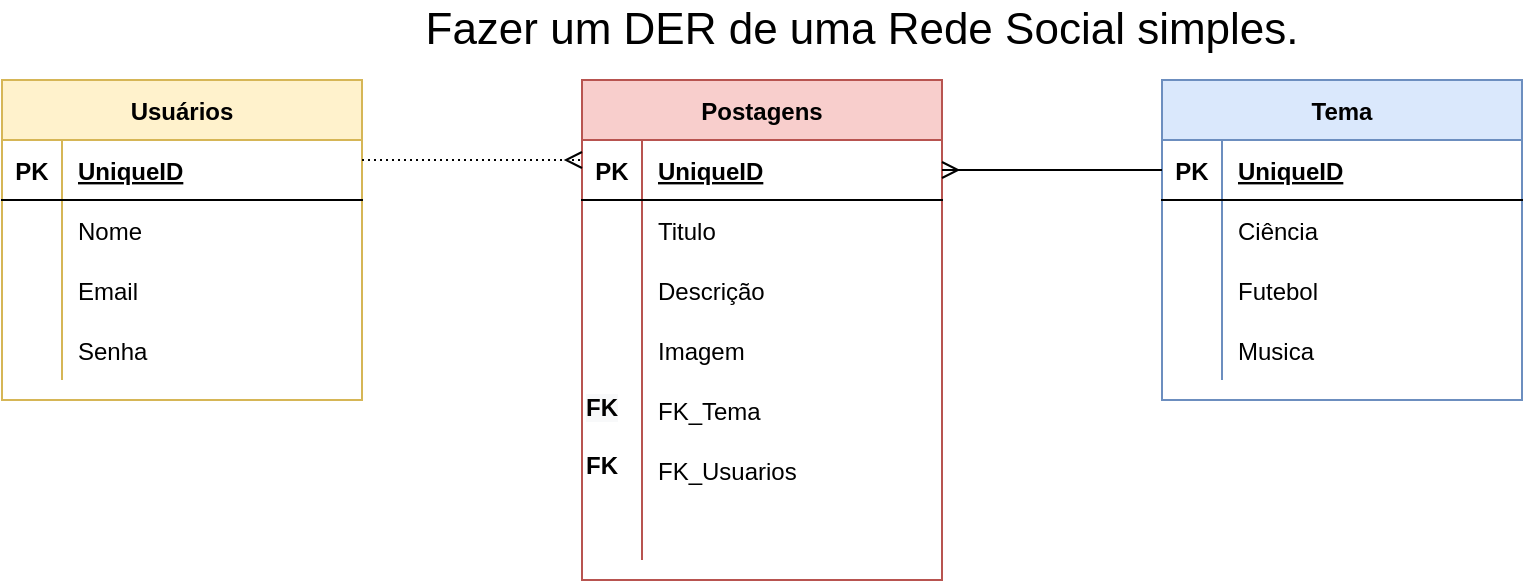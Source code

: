 <mxfile version="17.4.3" type="google"><diagram id="HPmLnWr25aQb60FKQu7h" name="Page-1"><mxGraphModel grid="1" page="1" gridSize="10" guides="1" tooltips="1" connect="1" arrows="1" fold="1" pageScale="1" pageWidth="827" pageHeight="1169" math="0" shadow="0"><root><mxCell id="0"/><mxCell id="1" parent="0"/><mxCell id="QPJyir9FGtVuFWIpmqn8-1" value="Usuários" style="shape=table;startSize=30;container=1;collapsible=1;childLayout=tableLayout;fixedRows=1;rowLines=0;fontStyle=1;align=center;resizeLast=1;fillColor=#fff2cc;strokeColor=#d6b656;" vertex="1" parent="1"><mxGeometry x="40" y="40" width="180" height="160" as="geometry"/></mxCell><mxCell id="QPJyir9FGtVuFWIpmqn8-2" value="" style="shape=tableRow;horizontal=0;startSize=0;swimlaneHead=0;swimlaneBody=0;fillColor=none;collapsible=0;dropTarget=0;points=[[0,0.5],[1,0.5]];portConstraint=eastwest;top=0;left=0;right=0;bottom=1;" vertex="1" parent="QPJyir9FGtVuFWIpmqn8-1"><mxGeometry y="30" width="180" height="30" as="geometry"/></mxCell><mxCell id="QPJyir9FGtVuFWIpmqn8-3" value="PK" style="shape=partialRectangle;connectable=0;fillColor=none;top=0;left=0;bottom=0;right=0;fontStyle=1;overflow=hidden;" vertex="1" parent="QPJyir9FGtVuFWIpmqn8-2"><mxGeometry width="30" height="30" as="geometry"><mxRectangle width="30" height="30" as="alternateBounds"/></mxGeometry></mxCell><mxCell id="QPJyir9FGtVuFWIpmqn8-4" value="UniqueID" style="shape=partialRectangle;connectable=0;fillColor=none;top=0;left=0;bottom=0;right=0;align=left;spacingLeft=6;fontStyle=5;overflow=hidden;" vertex="1" parent="QPJyir9FGtVuFWIpmqn8-2"><mxGeometry x="30" width="150" height="30" as="geometry"><mxRectangle width="150" height="30" as="alternateBounds"/></mxGeometry></mxCell><mxCell id="QPJyir9FGtVuFWIpmqn8-5" value="" style="shape=tableRow;horizontal=0;startSize=0;swimlaneHead=0;swimlaneBody=0;fillColor=none;collapsible=0;dropTarget=0;points=[[0,0.5],[1,0.5]];portConstraint=eastwest;top=0;left=0;right=0;bottom=0;" vertex="1" parent="QPJyir9FGtVuFWIpmqn8-1"><mxGeometry y="60" width="180" height="30" as="geometry"/></mxCell><mxCell id="QPJyir9FGtVuFWIpmqn8-6" value="" style="shape=partialRectangle;connectable=0;fillColor=none;top=0;left=0;bottom=0;right=0;editable=1;overflow=hidden;" vertex="1" parent="QPJyir9FGtVuFWIpmqn8-5"><mxGeometry width="30" height="30" as="geometry"><mxRectangle width="30" height="30" as="alternateBounds"/></mxGeometry></mxCell><mxCell id="QPJyir9FGtVuFWIpmqn8-7" value="Nome" style="shape=partialRectangle;connectable=0;fillColor=none;top=0;left=0;bottom=0;right=0;align=left;spacingLeft=6;overflow=hidden;" vertex="1" parent="QPJyir9FGtVuFWIpmqn8-5"><mxGeometry x="30" width="150" height="30" as="geometry"><mxRectangle width="150" height="30" as="alternateBounds"/></mxGeometry></mxCell><mxCell id="QPJyir9FGtVuFWIpmqn8-8" value="" style="shape=tableRow;horizontal=0;startSize=0;swimlaneHead=0;swimlaneBody=0;fillColor=none;collapsible=0;dropTarget=0;points=[[0,0.5],[1,0.5]];portConstraint=eastwest;top=0;left=0;right=0;bottom=0;" vertex="1" parent="QPJyir9FGtVuFWIpmqn8-1"><mxGeometry y="90" width="180" height="30" as="geometry"/></mxCell><mxCell id="QPJyir9FGtVuFWIpmqn8-9" value="" style="shape=partialRectangle;connectable=0;fillColor=none;top=0;left=0;bottom=0;right=0;editable=1;overflow=hidden;" vertex="1" parent="QPJyir9FGtVuFWIpmqn8-8"><mxGeometry width="30" height="30" as="geometry"><mxRectangle width="30" height="30" as="alternateBounds"/></mxGeometry></mxCell><mxCell id="QPJyir9FGtVuFWIpmqn8-10" value="Email" style="shape=partialRectangle;connectable=0;fillColor=none;top=0;left=0;bottom=0;right=0;align=left;spacingLeft=6;overflow=hidden;" vertex="1" parent="QPJyir9FGtVuFWIpmqn8-8"><mxGeometry x="30" width="150" height="30" as="geometry"><mxRectangle width="150" height="30" as="alternateBounds"/></mxGeometry></mxCell><mxCell id="QPJyir9FGtVuFWIpmqn8-11" value="" style="shape=tableRow;horizontal=0;startSize=0;swimlaneHead=0;swimlaneBody=0;fillColor=none;collapsible=0;dropTarget=0;points=[[0,0.5],[1,0.5]];portConstraint=eastwest;top=0;left=0;right=0;bottom=0;" vertex="1" parent="QPJyir9FGtVuFWIpmqn8-1"><mxGeometry y="120" width="180" height="30" as="geometry"/></mxCell><mxCell id="QPJyir9FGtVuFWIpmqn8-12" value="" style="shape=partialRectangle;connectable=0;fillColor=none;top=0;left=0;bottom=0;right=0;editable=1;overflow=hidden;" vertex="1" parent="QPJyir9FGtVuFWIpmqn8-11"><mxGeometry width="30" height="30" as="geometry"><mxRectangle width="30" height="30" as="alternateBounds"/></mxGeometry></mxCell><mxCell id="QPJyir9FGtVuFWIpmqn8-13" value="Senha" style="shape=partialRectangle;connectable=0;fillColor=none;top=0;left=0;bottom=0;right=0;align=left;spacingLeft=6;overflow=hidden;" vertex="1" parent="QPJyir9FGtVuFWIpmqn8-11"><mxGeometry x="30" width="150" height="30" as="geometry"><mxRectangle width="150" height="30" as="alternateBounds"/></mxGeometry></mxCell><mxCell id="QPJyir9FGtVuFWIpmqn8-14" value="Postagens" style="shape=table;startSize=30;container=1;collapsible=1;childLayout=tableLayout;fixedRows=1;rowLines=0;fontStyle=1;align=center;resizeLast=1;fillColor=#f8cecc;strokeColor=#b85450;" vertex="1" parent="1"><mxGeometry x="330" y="40" width="180" height="250" as="geometry"/></mxCell><mxCell id="QPJyir9FGtVuFWIpmqn8-15" value="" style="shape=tableRow;horizontal=0;startSize=0;swimlaneHead=0;swimlaneBody=0;fillColor=none;collapsible=0;dropTarget=0;points=[[0,0.5],[1,0.5]];portConstraint=eastwest;top=0;left=0;right=0;bottom=1;" vertex="1" parent="QPJyir9FGtVuFWIpmqn8-14"><mxGeometry y="30" width="180" height="30" as="geometry"/></mxCell><mxCell id="QPJyir9FGtVuFWIpmqn8-16" value="PK" style="shape=partialRectangle;connectable=0;fillColor=none;top=0;left=0;bottom=0;right=0;fontStyle=1;overflow=hidden;" vertex="1" parent="QPJyir9FGtVuFWIpmqn8-15"><mxGeometry width="30" height="30" as="geometry"><mxRectangle width="30" height="30" as="alternateBounds"/></mxGeometry></mxCell><mxCell id="QPJyir9FGtVuFWIpmqn8-17" value="UniqueID" style="shape=partialRectangle;connectable=0;fillColor=none;top=0;left=0;bottom=0;right=0;align=left;spacingLeft=6;fontStyle=5;overflow=hidden;" vertex="1" parent="QPJyir9FGtVuFWIpmqn8-15"><mxGeometry x="30" width="150" height="30" as="geometry"><mxRectangle width="150" height="30" as="alternateBounds"/></mxGeometry></mxCell><mxCell id="QPJyir9FGtVuFWIpmqn8-18" value="" style="shape=tableRow;horizontal=0;startSize=0;swimlaneHead=0;swimlaneBody=0;fillColor=none;collapsible=0;dropTarget=0;points=[[0,0.5],[1,0.5]];portConstraint=eastwest;top=0;left=0;right=0;bottom=0;" vertex="1" parent="QPJyir9FGtVuFWIpmqn8-14"><mxGeometry y="60" width="180" height="30" as="geometry"/></mxCell><mxCell id="QPJyir9FGtVuFWIpmqn8-19" value="" style="shape=partialRectangle;connectable=0;fillColor=none;top=0;left=0;bottom=0;right=0;editable=1;overflow=hidden;" vertex="1" parent="QPJyir9FGtVuFWIpmqn8-18"><mxGeometry width="30" height="30" as="geometry"><mxRectangle width="30" height="30" as="alternateBounds"/></mxGeometry></mxCell><mxCell id="QPJyir9FGtVuFWIpmqn8-20" value="Titulo" style="shape=partialRectangle;connectable=0;fillColor=none;top=0;left=0;bottom=0;right=0;align=left;spacingLeft=6;overflow=hidden;" vertex="1" parent="QPJyir9FGtVuFWIpmqn8-18"><mxGeometry x="30" width="150" height="30" as="geometry"><mxRectangle width="150" height="30" as="alternateBounds"/></mxGeometry></mxCell><mxCell id="QPJyir9FGtVuFWIpmqn8-21" value="" style="shape=tableRow;horizontal=0;startSize=0;swimlaneHead=0;swimlaneBody=0;fillColor=none;collapsible=0;dropTarget=0;points=[[0,0.5],[1,0.5]];portConstraint=eastwest;top=0;left=0;right=0;bottom=0;" vertex="1" parent="QPJyir9FGtVuFWIpmqn8-14"><mxGeometry y="90" width="180" height="30" as="geometry"/></mxCell><mxCell id="QPJyir9FGtVuFWIpmqn8-22" value="" style="shape=partialRectangle;connectable=0;fillColor=none;top=0;left=0;bottom=0;right=0;editable=1;overflow=hidden;" vertex="1" parent="QPJyir9FGtVuFWIpmqn8-21"><mxGeometry width="30" height="30" as="geometry"><mxRectangle width="30" height="30" as="alternateBounds"/></mxGeometry></mxCell><mxCell id="QPJyir9FGtVuFWIpmqn8-23" value="Descrição" style="shape=partialRectangle;connectable=0;fillColor=none;top=0;left=0;bottom=0;right=0;align=left;spacingLeft=6;overflow=hidden;" vertex="1" parent="QPJyir9FGtVuFWIpmqn8-21"><mxGeometry x="30" width="150" height="30" as="geometry"><mxRectangle width="150" height="30" as="alternateBounds"/></mxGeometry></mxCell><mxCell id="QPJyir9FGtVuFWIpmqn8-24" value="" style="shape=tableRow;horizontal=0;startSize=0;swimlaneHead=0;swimlaneBody=0;fillColor=none;collapsible=0;dropTarget=0;points=[[0,0.5],[1,0.5]];portConstraint=eastwest;top=0;left=0;right=0;bottom=0;" vertex="1" parent="QPJyir9FGtVuFWIpmqn8-14"><mxGeometry y="120" width="180" height="30" as="geometry"/></mxCell><mxCell id="QPJyir9FGtVuFWIpmqn8-25" value="" style="shape=partialRectangle;connectable=0;fillColor=none;top=0;left=0;bottom=0;right=0;editable=1;overflow=hidden;" vertex="1" parent="QPJyir9FGtVuFWIpmqn8-24"><mxGeometry width="30" height="30" as="geometry"><mxRectangle width="30" height="30" as="alternateBounds"/></mxGeometry></mxCell><mxCell id="QPJyir9FGtVuFWIpmqn8-26" value="Imagem" style="shape=partialRectangle;connectable=0;fillColor=none;top=0;left=0;bottom=0;right=0;align=left;spacingLeft=6;overflow=hidden;" vertex="1" parent="QPJyir9FGtVuFWIpmqn8-24"><mxGeometry x="30" width="150" height="30" as="geometry"><mxRectangle width="150" height="30" as="alternateBounds"/></mxGeometry></mxCell><mxCell id="QPJyir9FGtVuFWIpmqn8-40" value="" style="shape=tableRow;horizontal=0;startSize=0;swimlaneHead=0;swimlaneBody=0;fillColor=none;collapsible=0;dropTarget=0;points=[[0,0.5],[1,0.5]];portConstraint=eastwest;top=0;left=0;right=0;bottom=0;" vertex="1" parent="QPJyir9FGtVuFWIpmqn8-14"><mxGeometry y="150" width="180" height="30" as="geometry"/></mxCell><mxCell id="QPJyir9FGtVuFWIpmqn8-41" value="" style="shape=partialRectangle;connectable=0;fillColor=none;top=0;left=0;bottom=0;right=0;editable=1;overflow=hidden;" vertex="1" parent="QPJyir9FGtVuFWIpmqn8-40"><mxGeometry width="30" height="30" as="geometry"><mxRectangle width="30" height="30" as="alternateBounds"/></mxGeometry></mxCell><mxCell id="QPJyir9FGtVuFWIpmqn8-42" value="FK_Tema" style="shape=partialRectangle;connectable=0;fillColor=none;top=0;left=0;bottom=0;right=0;align=left;spacingLeft=6;overflow=hidden;" vertex="1" parent="QPJyir9FGtVuFWIpmqn8-40"><mxGeometry x="30" width="150" height="30" as="geometry"><mxRectangle width="150" height="30" as="alternateBounds"/></mxGeometry></mxCell><mxCell id="QPJyir9FGtVuFWIpmqn8-43" value="" style="shape=tableRow;horizontal=0;startSize=0;swimlaneHead=0;swimlaneBody=0;fillColor=none;collapsible=0;dropTarget=0;points=[[0,0.5],[1,0.5]];portConstraint=eastwest;top=0;left=0;right=0;bottom=0;" vertex="1" parent="QPJyir9FGtVuFWIpmqn8-14"><mxGeometry y="180" width="180" height="30" as="geometry"/></mxCell><mxCell id="QPJyir9FGtVuFWIpmqn8-44" value="" style="shape=partialRectangle;connectable=0;fillColor=none;top=0;left=0;bottom=0;right=0;editable=1;overflow=hidden;" vertex="1" parent="QPJyir9FGtVuFWIpmqn8-43"><mxGeometry width="30" height="30" as="geometry"><mxRectangle width="30" height="30" as="alternateBounds"/></mxGeometry></mxCell><mxCell id="QPJyir9FGtVuFWIpmqn8-45" value="FK_Usuarios" style="shape=partialRectangle;connectable=0;fillColor=none;top=0;left=0;bottom=0;right=0;align=left;spacingLeft=6;overflow=hidden;" vertex="1" parent="QPJyir9FGtVuFWIpmqn8-43"><mxGeometry x="30" width="150" height="30" as="geometry"><mxRectangle width="150" height="30" as="alternateBounds"/></mxGeometry></mxCell><mxCell id="QPJyir9FGtVuFWIpmqn8-46" value="" style="shape=tableRow;horizontal=0;startSize=0;swimlaneHead=0;swimlaneBody=0;fillColor=none;collapsible=0;dropTarget=0;points=[[0,0.5],[1,0.5]];portConstraint=eastwest;top=0;left=0;right=0;bottom=0;" vertex="1" parent="QPJyir9FGtVuFWIpmqn8-14"><mxGeometry y="210" width="180" height="30" as="geometry"/></mxCell><mxCell id="QPJyir9FGtVuFWIpmqn8-47" value="" style="shape=partialRectangle;connectable=0;fillColor=none;top=0;left=0;bottom=0;right=0;editable=1;overflow=hidden;" vertex="1" parent="QPJyir9FGtVuFWIpmqn8-46"><mxGeometry width="30" height="30" as="geometry"><mxRectangle width="30" height="30" as="alternateBounds"/></mxGeometry></mxCell><mxCell id="QPJyir9FGtVuFWIpmqn8-48" value="" style="shape=partialRectangle;connectable=0;fillColor=none;top=0;left=0;bottom=0;right=0;align=left;spacingLeft=6;overflow=hidden;" vertex="1" parent="QPJyir9FGtVuFWIpmqn8-46"><mxGeometry x="30" width="150" height="30" as="geometry"><mxRectangle width="150" height="30" as="alternateBounds"/></mxGeometry></mxCell><mxCell id="QPJyir9FGtVuFWIpmqn8-27" value="Tema" style="shape=table;startSize=30;container=1;collapsible=1;childLayout=tableLayout;fixedRows=1;rowLines=0;fontStyle=1;align=center;resizeLast=1;fillColor=#dae8fc;strokeColor=#6c8ebf;" vertex="1" parent="1"><mxGeometry x="620" y="40" width="180" height="160" as="geometry"/></mxCell><mxCell id="QPJyir9FGtVuFWIpmqn8-28" value="" style="shape=tableRow;horizontal=0;startSize=0;swimlaneHead=0;swimlaneBody=0;fillColor=none;collapsible=0;dropTarget=0;points=[[0,0.5],[1,0.5]];portConstraint=eastwest;top=0;left=0;right=0;bottom=1;" vertex="1" parent="QPJyir9FGtVuFWIpmqn8-27"><mxGeometry y="30" width="180" height="30" as="geometry"/></mxCell><mxCell id="QPJyir9FGtVuFWIpmqn8-29" value="PK" style="shape=partialRectangle;connectable=0;fillColor=none;top=0;left=0;bottom=0;right=0;fontStyle=1;overflow=hidden;" vertex="1" parent="QPJyir9FGtVuFWIpmqn8-28"><mxGeometry width="30" height="30" as="geometry"><mxRectangle width="30" height="30" as="alternateBounds"/></mxGeometry></mxCell><mxCell id="QPJyir9FGtVuFWIpmqn8-30" value="UniqueID" style="shape=partialRectangle;connectable=0;fillColor=none;top=0;left=0;bottom=0;right=0;align=left;spacingLeft=6;fontStyle=5;overflow=hidden;" vertex="1" parent="QPJyir9FGtVuFWIpmqn8-28"><mxGeometry x="30" width="150" height="30" as="geometry"><mxRectangle width="150" height="30" as="alternateBounds"/></mxGeometry></mxCell><mxCell id="QPJyir9FGtVuFWIpmqn8-31" value="" style="shape=tableRow;horizontal=0;startSize=0;swimlaneHead=0;swimlaneBody=0;fillColor=none;collapsible=0;dropTarget=0;points=[[0,0.5],[1,0.5]];portConstraint=eastwest;top=0;left=0;right=0;bottom=0;" vertex="1" parent="QPJyir9FGtVuFWIpmqn8-27"><mxGeometry y="60" width="180" height="30" as="geometry"/></mxCell><mxCell id="QPJyir9FGtVuFWIpmqn8-32" value="" style="shape=partialRectangle;connectable=0;fillColor=none;top=0;left=0;bottom=0;right=0;editable=1;overflow=hidden;" vertex="1" parent="QPJyir9FGtVuFWIpmqn8-31"><mxGeometry width="30" height="30" as="geometry"><mxRectangle width="30" height="30" as="alternateBounds"/></mxGeometry></mxCell><mxCell id="QPJyir9FGtVuFWIpmqn8-33" value="Ciência " style="shape=partialRectangle;connectable=0;fillColor=none;top=0;left=0;bottom=0;right=0;align=left;spacingLeft=6;overflow=hidden;" vertex="1" parent="QPJyir9FGtVuFWIpmqn8-31"><mxGeometry x="30" width="150" height="30" as="geometry"><mxRectangle width="150" height="30" as="alternateBounds"/></mxGeometry></mxCell><mxCell id="QPJyir9FGtVuFWIpmqn8-34" value="" style="shape=tableRow;horizontal=0;startSize=0;swimlaneHead=0;swimlaneBody=0;fillColor=none;collapsible=0;dropTarget=0;points=[[0,0.5],[1,0.5]];portConstraint=eastwest;top=0;left=0;right=0;bottom=0;" vertex="1" parent="QPJyir9FGtVuFWIpmqn8-27"><mxGeometry y="90" width="180" height="30" as="geometry"/></mxCell><mxCell id="QPJyir9FGtVuFWIpmqn8-35" value="" style="shape=partialRectangle;connectable=0;fillColor=none;top=0;left=0;bottom=0;right=0;editable=1;overflow=hidden;" vertex="1" parent="QPJyir9FGtVuFWIpmqn8-34"><mxGeometry width="30" height="30" as="geometry"><mxRectangle width="30" height="30" as="alternateBounds"/></mxGeometry></mxCell><mxCell id="QPJyir9FGtVuFWIpmqn8-36" value="Futebol" style="shape=partialRectangle;connectable=0;fillColor=none;top=0;left=0;bottom=0;right=0;align=left;spacingLeft=6;overflow=hidden;" vertex="1" parent="QPJyir9FGtVuFWIpmqn8-34"><mxGeometry x="30" width="150" height="30" as="geometry"><mxRectangle width="150" height="30" as="alternateBounds"/></mxGeometry></mxCell><mxCell id="QPJyir9FGtVuFWIpmqn8-37" value="" style="shape=tableRow;horizontal=0;startSize=0;swimlaneHead=0;swimlaneBody=0;fillColor=none;collapsible=0;dropTarget=0;points=[[0,0.5],[1,0.5]];portConstraint=eastwest;top=0;left=0;right=0;bottom=0;" vertex="1" parent="QPJyir9FGtVuFWIpmqn8-27"><mxGeometry y="120" width="180" height="30" as="geometry"/></mxCell><mxCell id="QPJyir9FGtVuFWIpmqn8-38" value="" style="shape=partialRectangle;connectable=0;fillColor=none;top=0;left=0;bottom=0;right=0;editable=1;overflow=hidden;" vertex="1" parent="QPJyir9FGtVuFWIpmqn8-37"><mxGeometry width="30" height="30" as="geometry"><mxRectangle width="30" height="30" as="alternateBounds"/></mxGeometry></mxCell><mxCell id="QPJyir9FGtVuFWIpmqn8-39" value="Musica" style="shape=partialRectangle;connectable=0;fillColor=none;top=0;left=0;bottom=0;right=0;align=left;spacingLeft=6;overflow=hidden;" vertex="1" parent="QPJyir9FGtVuFWIpmqn8-37"><mxGeometry x="30" width="150" height="30" as="geometry"><mxRectangle width="150" height="30" as="alternateBounds"/></mxGeometry></mxCell><mxCell id="QPJyir9FGtVuFWIpmqn8-49" value="&lt;br&gt;&lt;br&gt;&lt;div style=&quot;text-align: center&quot;&gt;&lt;span&gt;&lt;font face=&quot;helvetica&quot;&gt;&lt;b&gt;FK&lt;/b&gt;&lt;/font&gt;&lt;/span&gt;&lt;/div&gt;" style="text;whiteSpace=wrap;html=1;" vertex="1" parent="1"><mxGeometry x="330" y="190" width="40" height="30" as="geometry"/></mxCell><mxCell id="QPJyir9FGtVuFWIpmqn8-50" value="&lt;span style=&quot;color: rgb(0 , 0 , 0) ; font-family: &amp;#34;helvetica&amp;#34; ; font-size: 12px ; font-style: normal ; font-weight: 700 ; letter-spacing: normal ; text-align: center ; text-indent: 0px ; text-transform: none ; word-spacing: 0px ; background-color: rgb(248 , 249 , 250) ; display: inline ; float: none&quot;&gt;FK&lt;/span&gt;" style="text;whiteSpace=wrap;html=1;" vertex="1" parent="1"><mxGeometry x="330" y="190" width="40" height="30" as="geometry"/></mxCell><mxCell id="QPJyir9FGtVuFWIpmqn8-51" value="" style="edgeStyle=entityRelationEdgeStyle;fontSize=12;html=1;endArrow=ERmany;rounded=0;dashed=1;dashPattern=1 2;" edge="1" parent="1"><mxGeometry width="100" height="100" relative="1" as="geometry"><mxPoint x="220" y="80" as="sourcePoint"/><mxPoint x="330" y="80" as="targetPoint"/></mxGeometry></mxCell><mxCell id="QPJyir9FGtVuFWIpmqn8-52" value="" style="fontSize=12;html=1;endArrow=ERmany;rounded=0;exitX=0;exitY=0.5;exitDx=0;exitDy=0;entryX=1;entryY=0.5;entryDx=0;entryDy=0;" edge="1" parent="1" source="QPJyir9FGtVuFWIpmqn8-28" target="QPJyir9FGtVuFWIpmqn8-15"><mxGeometry width="100" height="100" relative="1" as="geometry"><mxPoint x="550" y="370" as="sourcePoint"/><mxPoint x="620" y="370" as="targetPoint"/></mxGeometry></mxCell><mxCell id="QPJyir9FGtVuFWIpmqn8-54" value="&lt;font style=&quot;font-size: 22px&quot;&gt;Fazer um DER de uma Rede Social simples.&lt;/font&gt;" style="text;html=1;strokeColor=none;fillColor=none;align=center;verticalAlign=middle;whiteSpace=wrap;rounded=0;" vertex="1" parent="1"><mxGeometry x="240" width="460" height="30" as="geometry"/></mxCell></root></mxGraphModel></diagram></mxfile>